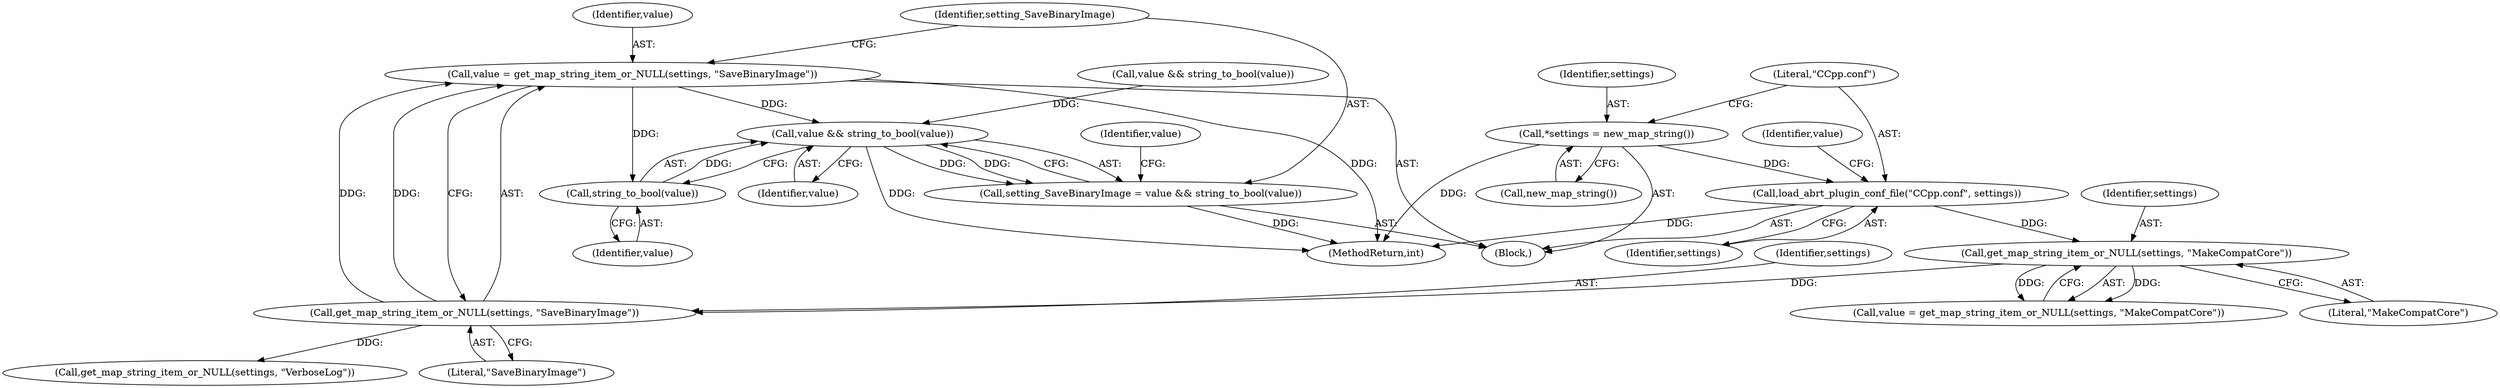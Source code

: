digraph "0_abrt_17cb66b13997b0159b4253b3f5722db79f476d68@pointer" {
"1000229" [label="(Call,value = get_map_string_item_or_NULL(settings, \"SaveBinaryImage\"))"];
"1000231" [label="(Call,get_map_string_item_or_NULL(settings, \"SaveBinaryImage\"))"];
"1000220" [label="(Call,get_map_string_item_or_NULL(settings, \"MakeCompatCore\"))"];
"1000214" [label="(Call,load_abrt_plugin_conf_file(\"CCpp.conf\", settings))"];
"1000211" [label="(Call,*settings = new_map_string())"];
"1000236" [label="(Call,value && string_to_bool(value))"];
"1000234" [label="(Call,setting_SaveBinaryImage = value && string_to_bool(value))"];
"1000238" [label="(Call,string_to_bool(value))"];
"1001180" [label="(MethodReturn,int)"];
"1000220" [label="(Call,get_map_string_item_or_NULL(settings, \"MakeCompatCore\"))"];
"1000219" [label="(Identifier,value)"];
"1000235" [label="(Identifier,setting_SaveBinaryImage)"];
"1000221" [label="(Identifier,settings)"];
"1000242" [label="(Call,get_map_string_item_or_NULL(settings, \"VerboseLog\"))"];
"1000232" [label="(Identifier,settings)"];
"1000237" [label="(Identifier,value)"];
"1000225" [label="(Call,value && string_to_bool(value))"];
"1000212" [label="(Identifier,settings)"];
"1000236" [label="(Call,value && string_to_bool(value))"];
"1000213" [label="(Call,new_map_string())"];
"1000230" [label="(Identifier,value)"];
"1000211" [label="(Call,*settings = new_map_string())"];
"1000241" [label="(Identifier,value)"];
"1000216" [label="(Identifier,settings)"];
"1000238" [label="(Call,string_to_bool(value))"];
"1000231" [label="(Call,get_map_string_item_or_NULL(settings, \"SaveBinaryImage\"))"];
"1000222" [label="(Literal,\"MakeCompatCore\")"];
"1000239" [label="(Identifier,value)"];
"1000218" [label="(Call,value = get_map_string_item_or_NULL(settings, \"MakeCompatCore\"))"];
"1000214" [label="(Call,load_abrt_plugin_conf_file(\"CCpp.conf\", settings))"];
"1000233" [label="(Literal,\"SaveBinaryImage\")"];
"1000209" [label="(Block,)"];
"1000234" [label="(Call,setting_SaveBinaryImage = value && string_to_bool(value))"];
"1000215" [label="(Literal,\"CCpp.conf\")"];
"1000229" [label="(Call,value = get_map_string_item_or_NULL(settings, \"SaveBinaryImage\"))"];
"1000229" -> "1000209"  [label="AST: "];
"1000229" -> "1000231"  [label="CFG: "];
"1000230" -> "1000229"  [label="AST: "];
"1000231" -> "1000229"  [label="AST: "];
"1000235" -> "1000229"  [label="CFG: "];
"1000229" -> "1001180"  [label="DDG: "];
"1000231" -> "1000229"  [label="DDG: "];
"1000231" -> "1000229"  [label="DDG: "];
"1000229" -> "1000236"  [label="DDG: "];
"1000229" -> "1000238"  [label="DDG: "];
"1000231" -> "1000233"  [label="CFG: "];
"1000232" -> "1000231"  [label="AST: "];
"1000233" -> "1000231"  [label="AST: "];
"1000220" -> "1000231"  [label="DDG: "];
"1000231" -> "1000242"  [label="DDG: "];
"1000220" -> "1000218"  [label="AST: "];
"1000220" -> "1000222"  [label="CFG: "];
"1000221" -> "1000220"  [label="AST: "];
"1000222" -> "1000220"  [label="AST: "];
"1000218" -> "1000220"  [label="CFG: "];
"1000220" -> "1000218"  [label="DDG: "];
"1000220" -> "1000218"  [label="DDG: "];
"1000214" -> "1000220"  [label="DDG: "];
"1000214" -> "1000209"  [label="AST: "];
"1000214" -> "1000216"  [label="CFG: "];
"1000215" -> "1000214"  [label="AST: "];
"1000216" -> "1000214"  [label="AST: "];
"1000219" -> "1000214"  [label="CFG: "];
"1000214" -> "1001180"  [label="DDG: "];
"1000211" -> "1000214"  [label="DDG: "];
"1000211" -> "1000209"  [label="AST: "];
"1000211" -> "1000213"  [label="CFG: "];
"1000212" -> "1000211"  [label="AST: "];
"1000213" -> "1000211"  [label="AST: "];
"1000215" -> "1000211"  [label="CFG: "];
"1000211" -> "1001180"  [label="DDG: "];
"1000236" -> "1000234"  [label="AST: "];
"1000236" -> "1000237"  [label="CFG: "];
"1000236" -> "1000238"  [label="CFG: "];
"1000237" -> "1000236"  [label="AST: "];
"1000238" -> "1000236"  [label="AST: "];
"1000234" -> "1000236"  [label="CFG: "];
"1000236" -> "1001180"  [label="DDG: "];
"1000236" -> "1000234"  [label="DDG: "];
"1000236" -> "1000234"  [label="DDG: "];
"1000238" -> "1000236"  [label="DDG: "];
"1000225" -> "1000236"  [label="DDG: "];
"1000234" -> "1000209"  [label="AST: "];
"1000235" -> "1000234"  [label="AST: "];
"1000241" -> "1000234"  [label="CFG: "];
"1000234" -> "1001180"  [label="DDG: "];
"1000238" -> "1000239"  [label="CFG: "];
"1000239" -> "1000238"  [label="AST: "];
}
